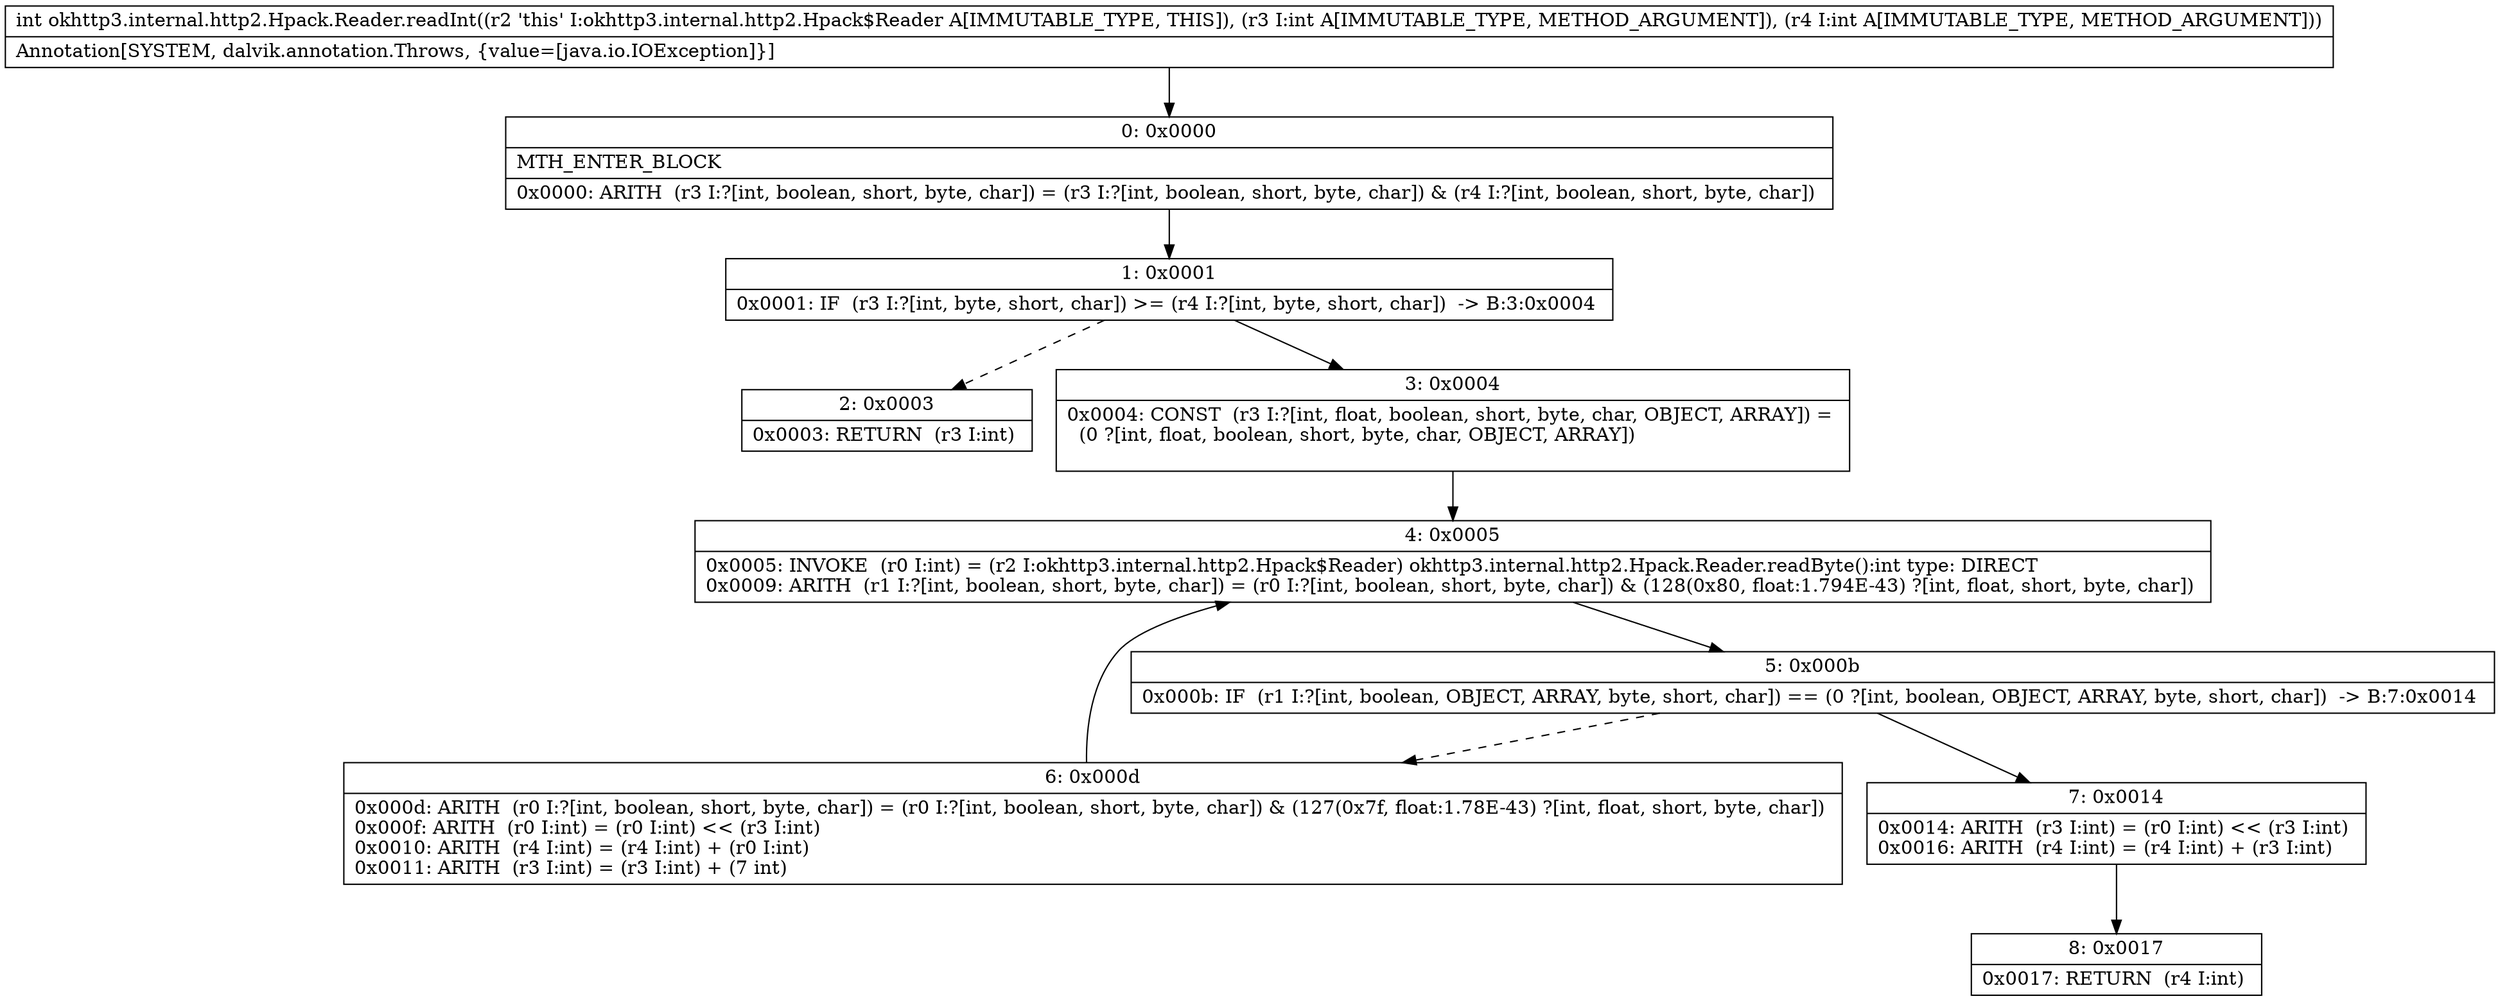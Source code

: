 digraph "CFG forokhttp3.internal.http2.Hpack.Reader.readInt(II)I" {
Node_0 [shape=record,label="{0\:\ 0x0000|MTH_ENTER_BLOCK\l|0x0000: ARITH  (r3 I:?[int, boolean, short, byte, char]) = (r3 I:?[int, boolean, short, byte, char]) & (r4 I:?[int, boolean, short, byte, char]) \l}"];
Node_1 [shape=record,label="{1\:\ 0x0001|0x0001: IF  (r3 I:?[int, byte, short, char]) \>= (r4 I:?[int, byte, short, char])  \-\> B:3:0x0004 \l}"];
Node_2 [shape=record,label="{2\:\ 0x0003|0x0003: RETURN  (r3 I:int) \l}"];
Node_3 [shape=record,label="{3\:\ 0x0004|0x0004: CONST  (r3 I:?[int, float, boolean, short, byte, char, OBJECT, ARRAY]) = \l  (0 ?[int, float, boolean, short, byte, char, OBJECT, ARRAY])\l \l}"];
Node_4 [shape=record,label="{4\:\ 0x0005|0x0005: INVOKE  (r0 I:int) = (r2 I:okhttp3.internal.http2.Hpack$Reader) okhttp3.internal.http2.Hpack.Reader.readByte():int type: DIRECT \l0x0009: ARITH  (r1 I:?[int, boolean, short, byte, char]) = (r0 I:?[int, boolean, short, byte, char]) & (128(0x80, float:1.794E\-43) ?[int, float, short, byte, char]) \l}"];
Node_5 [shape=record,label="{5\:\ 0x000b|0x000b: IF  (r1 I:?[int, boolean, OBJECT, ARRAY, byte, short, char]) == (0 ?[int, boolean, OBJECT, ARRAY, byte, short, char])  \-\> B:7:0x0014 \l}"];
Node_6 [shape=record,label="{6\:\ 0x000d|0x000d: ARITH  (r0 I:?[int, boolean, short, byte, char]) = (r0 I:?[int, boolean, short, byte, char]) & (127(0x7f, float:1.78E\-43) ?[int, float, short, byte, char]) \l0x000f: ARITH  (r0 I:int) = (r0 I:int) \<\< (r3 I:int) \l0x0010: ARITH  (r4 I:int) = (r4 I:int) + (r0 I:int) \l0x0011: ARITH  (r3 I:int) = (r3 I:int) + (7 int) \l}"];
Node_7 [shape=record,label="{7\:\ 0x0014|0x0014: ARITH  (r3 I:int) = (r0 I:int) \<\< (r3 I:int) \l0x0016: ARITH  (r4 I:int) = (r4 I:int) + (r3 I:int) \l}"];
Node_8 [shape=record,label="{8\:\ 0x0017|0x0017: RETURN  (r4 I:int) \l}"];
MethodNode[shape=record,label="{int okhttp3.internal.http2.Hpack.Reader.readInt((r2 'this' I:okhttp3.internal.http2.Hpack$Reader A[IMMUTABLE_TYPE, THIS]), (r3 I:int A[IMMUTABLE_TYPE, METHOD_ARGUMENT]), (r4 I:int A[IMMUTABLE_TYPE, METHOD_ARGUMENT]))  | Annotation[SYSTEM, dalvik.annotation.Throws, \{value=[java.io.IOException]\}]\l}"];
MethodNode -> Node_0;
Node_0 -> Node_1;
Node_1 -> Node_2[style=dashed];
Node_1 -> Node_3;
Node_3 -> Node_4;
Node_4 -> Node_5;
Node_5 -> Node_6[style=dashed];
Node_5 -> Node_7;
Node_6 -> Node_4;
Node_7 -> Node_8;
}

